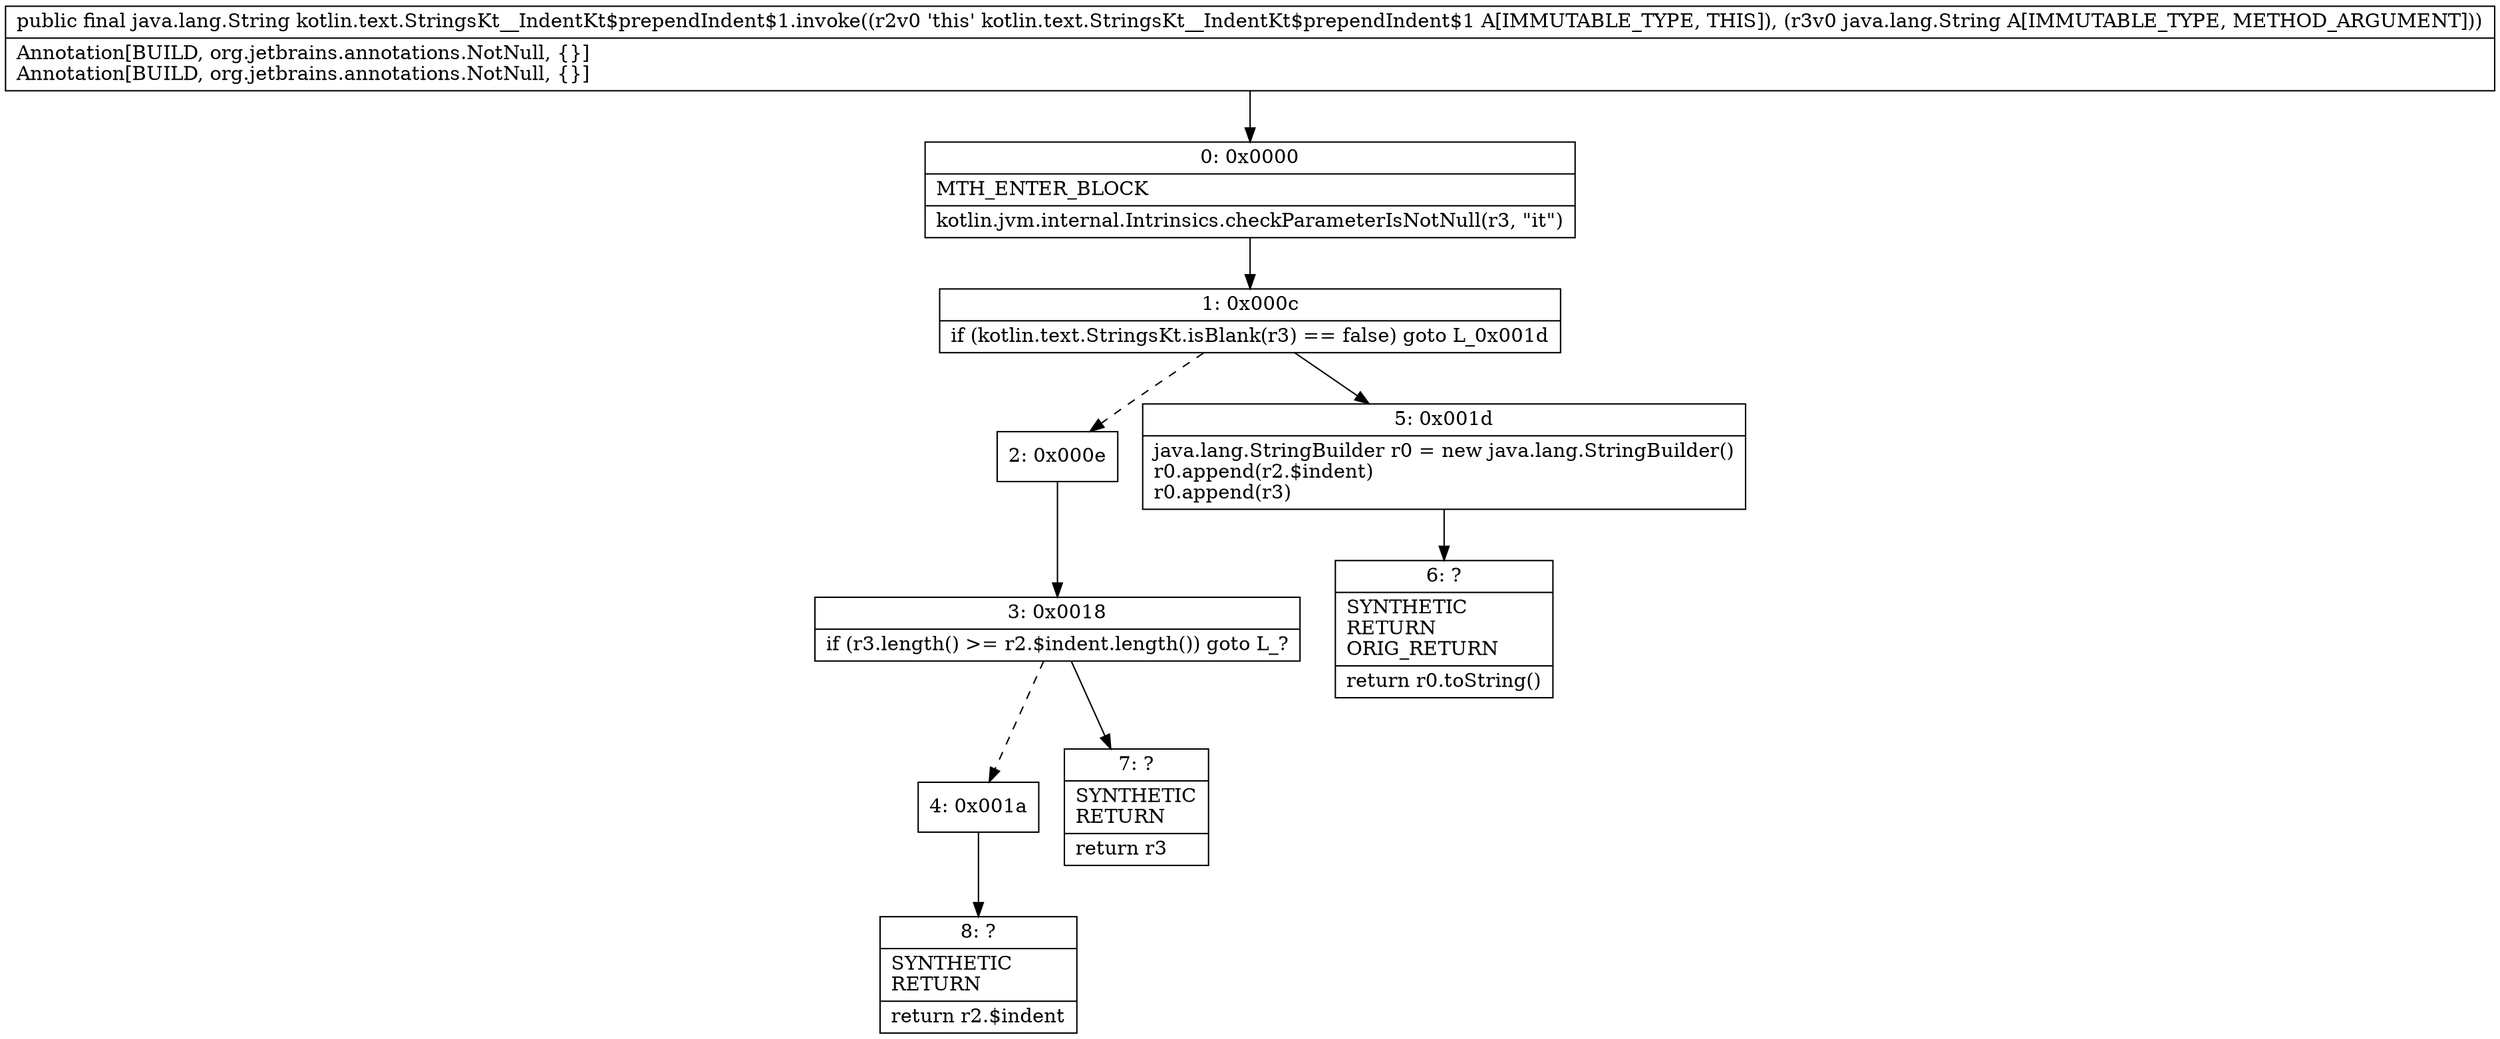 digraph "CFG forkotlin.text.StringsKt__IndentKt$prependIndent$1.invoke(Ljava\/lang\/String;)Ljava\/lang\/String;" {
Node_0 [shape=record,label="{0\:\ 0x0000|MTH_ENTER_BLOCK\l|kotlin.jvm.internal.Intrinsics.checkParameterIsNotNull(r3, \"it\")\l}"];
Node_1 [shape=record,label="{1\:\ 0x000c|if (kotlin.text.StringsKt.isBlank(r3) == false) goto L_0x001d\l}"];
Node_2 [shape=record,label="{2\:\ 0x000e}"];
Node_3 [shape=record,label="{3\:\ 0x0018|if (r3.length() \>= r2.$indent.length()) goto L_?\l}"];
Node_4 [shape=record,label="{4\:\ 0x001a}"];
Node_5 [shape=record,label="{5\:\ 0x001d|java.lang.StringBuilder r0 = new java.lang.StringBuilder()\lr0.append(r2.$indent)\lr0.append(r3)\l}"];
Node_6 [shape=record,label="{6\:\ ?|SYNTHETIC\lRETURN\lORIG_RETURN\l|return r0.toString()\l}"];
Node_7 [shape=record,label="{7\:\ ?|SYNTHETIC\lRETURN\l|return r3\l}"];
Node_8 [shape=record,label="{8\:\ ?|SYNTHETIC\lRETURN\l|return r2.$indent\l}"];
MethodNode[shape=record,label="{public final java.lang.String kotlin.text.StringsKt__IndentKt$prependIndent$1.invoke((r2v0 'this' kotlin.text.StringsKt__IndentKt$prependIndent$1 A[IMMUTABLE_TYPE, THIS]), (r3v0 java.lang.String A[IMMUTABLE_TYPE, METHOD_ARGUMENT]))  | Annotation[BUILD, org.jetbrains.annotations.NotNull, \{\}]\lAnnotation[BUILD, org.jetbrains.annotations.NotNull, \{\}]\l}"];
MethodNode -> Node_0;
Node_0 -> Node_1;
Node_1 -> Node_2[style=dashed];
Node_1 -> Node_5;
Node_2 -> Node_3;
Node_3 -> Node_4[style=dashed];
Node_3 -> Node_7;
Node_4 -> Node_8;
Node_5 -> Node_6;
}

